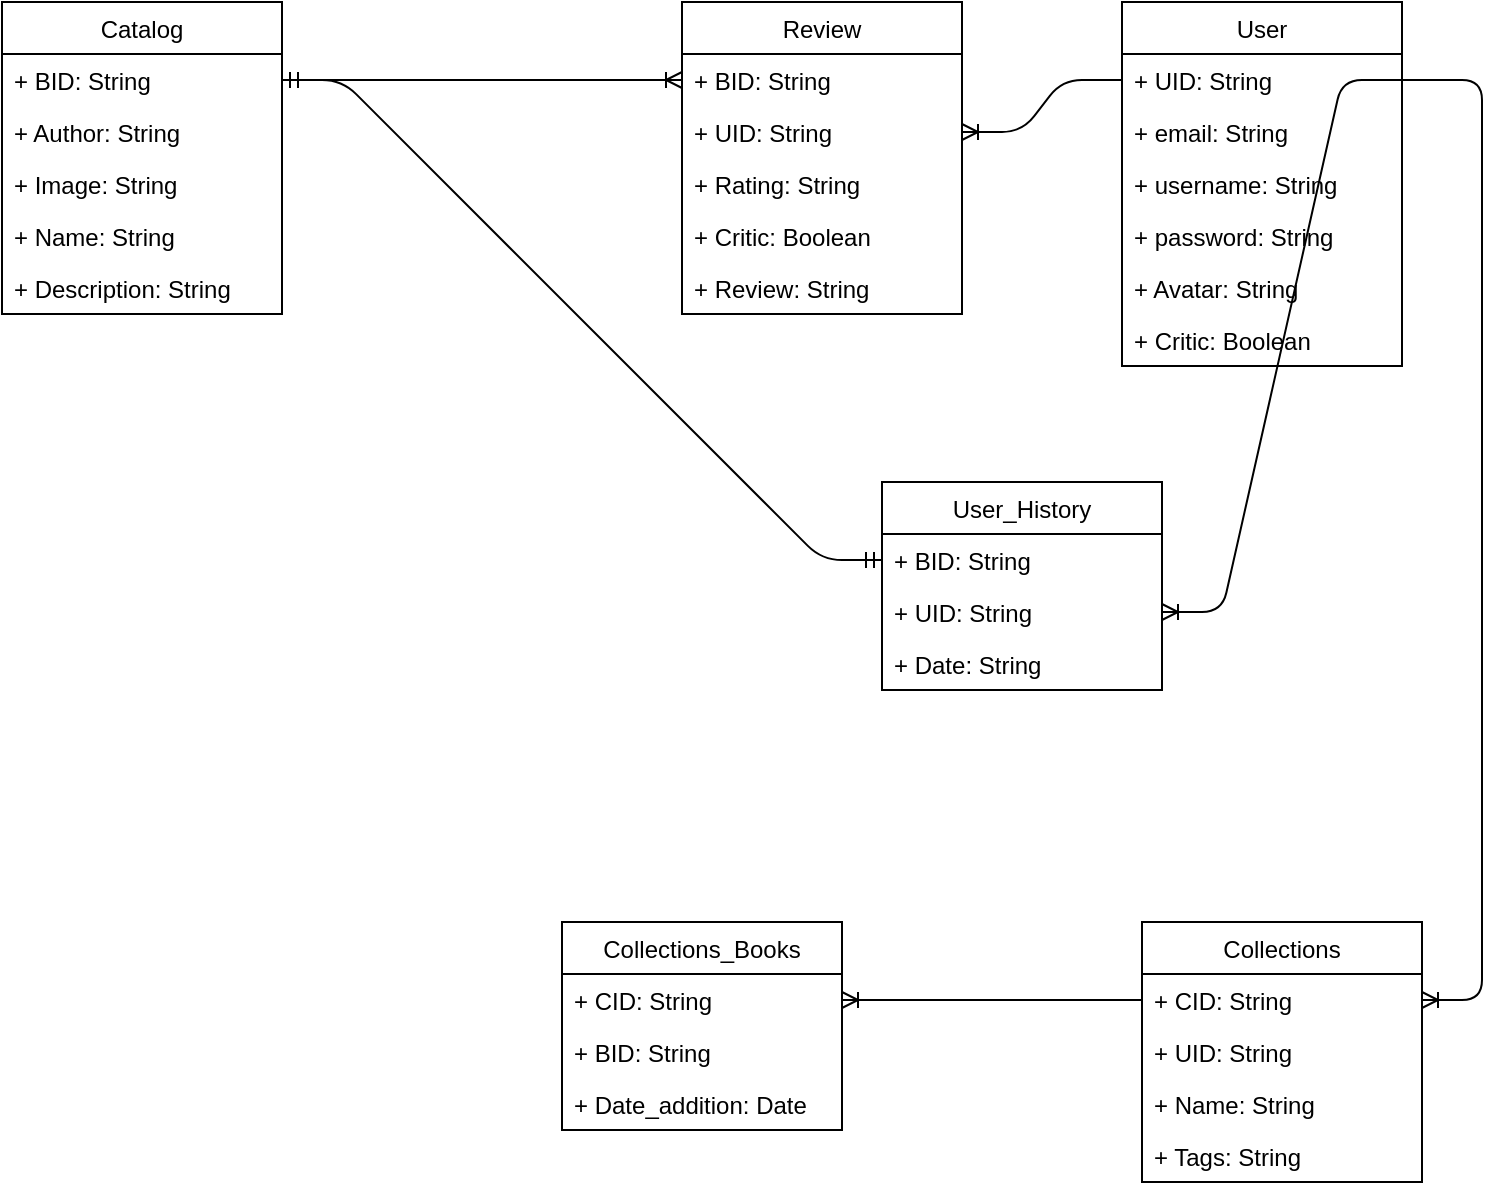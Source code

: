 <mxfile version="13.2.6" type="device"><diagram name="Page-1" id="b520641d-4fe3-3701-9064-5fc419738815"><mxGraphModel dx="1990" dy="1087" grid="1" gridSize="10" guides="1" tooltips="1" connect="1" arrows="1" fold="1" page="1" pageScale="1" pageWidth="1100" pageHeight="850" background="#ffffff" math="0" shadow="0"><root><mxCell id="0"/><mxCell id="1" parent="0"/><mxCell id="s3bTmUtO7_TmdwK7wTxT-1" value="Catalog" style="swimlane;fontStyle=0;childLayout=stackLayout;horizontal=1;startSize=26;fillColor=none;horizontalStack=0;resizeParent=1;resizeParentMax=0;resizeLast=0;collapsible=1;marginBottom=0;" parent="1" vertex="1"><mxGeometry x="120" y="70" width="140" height="156" as="geometry"/></mxCell><mxCell id="s3bTmUtO7_TmdwK7wTxT-2" value="+ BID: String" style="text;strokeColor=none;fillColor=none;align=left;verticalAlign=top;spacingLeft=4;spacingRight=4;overflow=hidden;rotatable=0;points=[[0,0.5],[1,0.5]];portConstraint=eastwest;" parent="s3bTmUtO7_TmdwK7wTxT-1" vertex="1"><mxGeometry y="26" width="140" height="26" as="geometry"/></mxCell><mxCell id="s3bTmUtO7_TmdwK7wTxT-3" value="+ Author: String" style="text;strokeColor=none;fillColor=none;align=left;verticalAlign=top;spacingLeft=4;spacingRight=4;overflow=hidden;rotatable=0;points=[[0,0.5],[1,0.5]];portConstraint=eastwest;" parent="s3bTmUtO7_TmdwK7wTxT-1" vertex="1"><mxGeometry y="52" width="140" height="26" as="geometry"/></mxCell><mxCell id="s3bTmUtO7_TmdwK7wTxT-4" value="+ Image: String" style="text;strokeColor=none;fillColor=none;align=left;verticalAlign=top;spacingLeft=4;spacingRight=4;overflow=hidden;rotatable=0;points=[[0,0.5],[1,0.5]];portConstraint=eastwest;" parent="s3bTmUtO7_TmdwK7wTxT-1" vertex="1"><mxGeometry y="78" width="140" height="26" as="geometry"/></mxCell><mxCell id="s3bTmUtO7_TmdwK7wTxT-5" value="+ Name: String" style="text;strokeColor=none;fillColor=none;align=left;verticalAlign=top;spacingLeft=4;spacingRight=4;overflow=hidden;rotatable=0;points=[[0,0.5],[1,0.5]];portConstraint=eastwest;" parent="s3bTmUtO7_TmdwK7wTxT-1" vertex="1"><mxGeometry y="104" width="140" height="26" as="geometry"/></mxCell><mxCell id="s3bTmUtO7_TmdwK7wTxT-12" value="+ Description: String" style="text;strokeColor=none;fillColor=none;align=left;verticalAlign=top;spacingLeft=4;spacingRight=4;overflow=hidden;rotatable=0;points=[[0,0.5],[1,0.5]];portConstraint=eastwest;" parent="s3bTmUtO7_TmdwK7wTxT-1" vertex="1"><mxGeometry y="130" width="140" height="26" as="geometry"/></mxCell><mxCell id="s3bTmUtO7_TmdwK7wTxT-13" value="User" style="swimlane;fontStyle=0;childLayout=stackLayout;horizontal=1;startSize=26;fillColor=none;horizontalStack=0;resizeParent=1;resizeParentMax=0;resizeLast=0;collapsible=1;marginBottom=0;" parent="1" vertex="1"><mxGeometry x="680" y="70" width="140" height="182" as="geometry"/></mxCell><mxCell id="s3bTmUtO7_TmdwK7wTxT-14" value="+ UID: String" style="text;strokeColor=none;fillColor=none;align=left;verticalAlign=top;spacingLeft=4;spacingRight=4;overflow=hidden;rotatable=0;points=[[0,0.5],[1,0.5]];portConstraint=eastwest;" parent="s3bTmUtO7_TmdwK7wTxT-13" vertex="1"><mxGeometry y="26" width="140" height="26" as="geometry"/></mxCell><mxCell id="s3bTmUtO7_TmdwK7wTxT-15" value="+ email: String" style="text;strokeColor=none;fillColor=none;align=left;verticalAlign=top;spacingLeft=4;spacingRight=4;overflow=hidden;rotatable=0;points=[[0,0.5],[1,0.5]];portConstraint=eastwest;" parent="s3bTmUtO7_TmdwK7wTxT-13" vertex="1"><mxGeometry y="52" width="140" height="26" as="geometry"/></mxCell><mxCell id="s3bTmUtO7_TmdwK7wTxT-16" value="+ username: String" style="text;strokeColor=none;fillColor=none;align=left;verticalAlign=top;spacingLeft=4;spacingRight=4;overflow=hidden;rotatable=0;points=[[0,0.5],[1,0.5]];portConstraint=eastwest;" parent="s3bTmUtO7_TmdwK7wTxT-13" vertex="1"><mxGeometry y="78" width="140" height="26" as="geometry"/></mxCell><mxCell id="s3bTmUtO7_TmdwK7wTxT-17" value="+ password: String" style="text;strokeColor=none;fillColor=none;align=left;verticalAlign=top;spacingLeft=4;spacingRight=4;overflow=hidden;rotatable=0;points=[[0,0.5],[1,0.5]];portConstraint=eastwest;" parent="s3bTmUtO7_TmdwK7wTxT-13" vertex="1"><mxGeometry y="104" width="140" height="26" as="geometry"/></mxCell><mxCell id="s3bTmUtO7_TmdwK7wTxT-18" value="+ Avatar: String" style="text;strokeColor=none;fillColor=none;align=left;verticalAlign=top;spacingLeft=4;spacingRight=4;overflow=hidden;rotatable=0;points=[[0,0.5],[1,0.5]];portConstraint=eastwest;" parent="s3bTmUtO7_TmdwK7wTxT-13" vertex="1"><mxGeometry y="130" width="140" height="26" as="geometry"/></mxCell><mxCell id="T4MIJOyn59apwgThfmt9-4" value="+ Critic: Boolean" style="text;strokeColor=none;fillColor=none;align=left;verticalAlign=top;spacingLeft=4;spacingRight=4;overflow=hidden;rotatable=0;points=[[0,0.5],[1,0.5]];portConstraint=eastwest;" vertex="1" parent="s3bTmUtO7_TmdwK7wTxT-13"><mxGeometry y="156" width="140" height="26" as="geometry"/></mxCell><mxCell id="s3bTmUtO7_TmdwK7wTxT-26" value="Collections_Books" style="swimlane;fontStyle=0;childLayout=stackLayout;horizontal=1;startSize=26;fillColor=none;horizontalStack=0;resizeParent=1;resizeParentMax=0;resizeLast=0;collapsible=1;marginBottom=0;" parent="1" vertex="1"><mxGeometry x="400" y="530" width="140" height="104" as="geometry"/></mxCell><mxCell id="s3bTmUtO7_TmdwK7wTxT-27" value="+ CID: String" style="text;strokeColor=none;fillColor=none;align=left;verticalAlign=top;spacingLeft=4;spacingRight=4;overflow=hidden;rotatable=0;points=[[0,0.5],[1,0.5]];portConstraint=eastwest;" parent="s3bTmUtO7_TmdwK7wTxT-26" vertex="1"><mxGeometry y="26" width="140" height="26" as="geometry"/></mxCell><mxCell id="s3bTmUtO7_TmdwK7wTxT-28" value="+ BID: String" style="text;strokeColor=none;fillColor=none;align=left;verticalAlign=top;spacingLeft=4;spacingRight=4;overflow=hidden;rotatable=0;points=[[0,0.5],[1,0.5]];portConstraint=eastwest;" parent="s3bTmUtO7_TmdwK7wTxT-26" vertex="1"><mxGeometry y="52" width="140" height="26" as="geometry"/></mxCell><mxCell id="s3bTmUtO7_TmdwK7wTxT-31" value="+ Date_addition: Date" style="text;strokeColor=none;fillColor=none;align=left;verticalAlign=top;spacingLeft=4;spacingRight=4;overflow=hidden;rotatable=0;points=[[0,0.5],[1,0.5]];portConstraint=eastwest;" parent="s3bTmUtO7_TmdwK7wTxT-26" vertex="1"><mxGeometry y="78" width="140" height="26" as="geometry"/></mxCell><mxCell id="T4MIJOyn59apwgThfmt9-1" value="" style="edgeStyle=entityRelationEdgeStyle;fontSize=12;html=1;endArrow=ERoneToMany;exitX=1;exitY=0.5;exitDx=0;exitDy=0;entryX=0;entryY=0.5;entryDx=0;entryDy=0;" edge="1" parent="1" source="s3bTmUtO7_TmdwK7wTxT-2" target="s3bTmUtO7_TmdwK7wTxT-7"><mxGeometry width="100" height="100" relative="1" as="geometry"><mxPoint x="300" y="260" as="sourcePoint"/><mxPoint x="400" y="160" as="targetPoint"/></mxGeometry></mxCell><mxCell id="T4MIJOyn59apwgThfmt9-3" value="" style="edgeStyle=entityRelationEdgeStyle;fontSize=12;html=1;endArrow=ERoneToMany;" edge="1" parent="1" source="s3bTmUtO7_TmdwK7wTxT-14" target="s3bTmUtO7_TmdwK7wTxT-8"><mxGeometry width="100" height="100" relative="1" as="geometry"><mxPoint x="500" y="600" as="sourcePoint"/><mxPoint x="600" y="500" as="targetPoint"/></mxGeometry></mxCell><mxCell id="T4MIJOyn59apwgThfmt9-5" value="" style="edgeStyle=entityRelationEdgeStyle;fontSize=12;html=1;endArrow=ERoneToMany;exitX=1;exitY=0.5;exitDx=0;exitDy=0;" edge="1" parent="1" source="s3bTmUtO7_TmdwK7wTxT-14" target="s3bTmUtO7_TmdwK7wTxT-34"><mxGeometry width="100" height="100" relative="1" as="geometry"><mxPoint x="880" y="150" as="sourcePoint"/><mxPoint x="600" y="500" as="targetPoint"/></mxGeometry></mxCell><mxCell id="T4MIJOyn59apwgThfmt9-6" value="" style="edgeStyle=entityRelationEdgeStyle;fontSize=12;html=1;endArrow=ERmandOne;startArrow=ERmandOne;entryX=0;entryY=0.5;entryDx=0;entryDy=0;exitX=1;exitY=0.5;exitDx=0;exitDy=0;" edge="1" parent="1" source="s3bTmUtO7_TmdwK7wTxT-2" target="s3bTmUtO7_TmdwK7wTxT-33"><mxGeometry width="100" height="100" relative="1" as="geometry"><mxPoint x="550" y="520" as="sourcePoint"/><mxPoint x="650" y="420" as="targetPoint"/></mxGeometry></mxCell><mxCell id="s3bTmUtO7_TmdwK7wTxT-6" value="Review" style="swimlane;fontStyle=0;childLayout=stackLayout;horizontal=1;startSize=26;fillColor=none;horizontalStack=0;resizeParent=1;resizeParentMax=0;resizeLast=0;collapsible=1;marginBottom=0;" parent="1" vertex="1"><mxGeometry x="460" y="70" width="140" height="156" as="geometry"/></mxCell><mxCell id="s3bTmUtO7_TmdwK7wTxT-7" value="+ BID: String" style="text;strokeColor=none;fillColor=none;align=left;verticalAlign=top;spacingLeft=4;spacingRight=4;overflow=hidden;rotatable=0;points=[[0,0.5],[1,0.5]];portConstraint=eastwest;" parent="s3bTmUtO7_TmdwK7wTxT-6" vertex="1"><mxGeometry y="26" width="140" height="26" as="geometry"/></mxCell><mxCell id="s3bTmUtO7_TmdwK7wTxT-8" value="+ UID: String" style="text;strokeColor=none;fillColor=none;align=left;verticalAlign=top;spacingLeft=4;spacingRight=4;overflow=hidden;rotatable=0;points=[[0,0.5],[1,0.5]];portConstraint=eastwest;" parent="s3bTmUtO7_TmdwK7wTxT-6" vertex="1"><mxGeometry y="52" width="140" height="26" as="geometry"/></mxCell><mxCell id="s3bTmUtO7_TmdwK7wTxT-9" value="+ Rating: String" style="text;strokeColor=none;fillColor=none;align=left;verticalAlign=top;spacingLeft=4;spacingRight=4;overflow=hidden;rotatable=0;points=[[0,0.5],[1,0.5]];portConstraint=eastwest;" parent="s3bTmUtO7_TmdwK7wTxT-6" vertex="1"><mxGeometry y="78" width="140" height="26" as="geometry"/></mxCell><mxCell id="s3bTmUtO7_TmdwK7wTxT-10" value="+ Critic: Boolean" style="text;strokeColor=none;fillColor=none;align=left;verticalAlign=top;spacingLeft=4;spacingRight=4;overflow=hidden;rotatable=0;points=[[0,0.5],[1,0.5]];portConstraint=eastwest;" parent="s3bTmUtO7_TmdwK7wTxT-6" vertex="1"><mxGeometry y="104" width="140" height="26" as="geometry"/></mxCell><mxCell id="s3bTmUtO7_TmdwK7wTxT-11" value="+ Review: String" style="text;strokeColor=none;fillColor=none;align=left;verticalAlign=top;spacingLeft=4;spacingRight=4;overflow=hidden;rotatable=0;points=[[0,0.5],[1,0.5]];portConstraint=eastwest;" parent="s3bTmUtO7_TmdwK7wTxT-6" vertex="1"><mxGeometry y="130" width="140" height="26" as="geometry"/></mxCell><mxCell id="s3bTmUtO7_TmdwK7wTxT-19" value="Collections" style="swimlane;fontStyle=0;childLayout=stackLayout;horizontal=1;startSize=26;fillColor=none;horizontalStack=0;resizeParent=1;resizeParentMax=0;resizeLast=0;collapsible=1;marginBottom=0;" parent="1" vertex="1"><mxGeometry x="690" y="530" width="140" height="130" as="geometry"/></mxCell><mxCell id="s3bTmUtO7_TmdwK7wTxT-20" value="+ CID: String" style="text;strokeColor=none;fillColor=none;align=left;verticalAlign=top;spacingLeft=4;spacingRight=4;overflow=hidden;rotatable=0;points=[[0,0.5],[1,0.5]];portConstraint=eastwest;" parent="s3bTmUtO7_TmdwK7wTxT-19" vertex="1"><mxGeometry y="26" width="140" height="26" as="geometry"/></mxCell><mxCell id="s3bTmUtO7_TmdwK7wTxT-21" value="+ UID: String" style="text;strokeColor=none;fillColor=none;align=left;verticalAlign=top;spacingLeft=4;spacingRight=4;overflow=hidden;rotatable=0;points=[[0,0.5],[1,0.5]];portConstraint=eastwest;" parent="s3bTmUtO7_TmdwK7wTxT-19" vertex="1"><mxGeometry y="52" width="140" height="26" as="geometry"/></mxCell><mxCell id="s3bTmUtO7_TmdwK7wTxT-22" value="+ Name: String" style="text;strokeColor=none;fillColor=none;align=left;verticalAlign=top;spacingLeft=4;spacingRight=4;overflow=hidden;rotatable=0;points=[[0,0.5],[1,0.5]];portConstraint=eastwest;" parent="s3bTmUtO7_TmdwK7wTxT-19" vertex="1"><mxGeometry y="78" width="140" height="26" as="geometry"/></mxCell><mxCell id="s3bTmUtO7_TmdwK7wTxT-23" value="+ Tags: String" style="text;strokeColor=none;fillColor=none;align=left;verticalAlign=top;spacingLeft=4;spacingRight=4;overflow=hidden;rotatable=0;points=[[0,0.5],[1,0.5]];portConstraint=eastwest;" parent="s3bTmUtO7_TmdwK7wTxT-19" vertex="1"><mxGeometry y="104" width="140" height="26" as="geometry"/></mxCell><mxCell id="T4MIJOyn59apwgThfmt9-7" value="" style="edgeStyle=entityRelationEdgeStyle;fontSize=12;html=1;endArrow=ERoneToMany;" edge="1" parent="1" source="s3bTmUtO7_TmdwK7wTxT-20" target="s3bTmUtO7_TmdwK7wTxT-27"><mxGeometry width="100" height="100" relative="1" as="geometry"><mxPoint x="590" y="660" as="sourcePoint"/><mxPoint x="600" y="500" as="targetPoint"/></mxGeometry></mxCell><mxCell id="s3bTmUtO7_TmdwK7wTxT-32" value="User_History" style="swimlane;fontStyle=0;childLayout=stackLayout;horizontal=1;startSize=26;fillColor=none;horizontalStack=0;resizeParent=1;resizeParentMax=0;resizeLast=0;collapsible=1;marginBottom=0;" parent="1" vertex="1"><mxGeometry x="560" y="310" width="140" height="104" as="geometry"/></mxCell><mxCell id="s3bTmUtO7_TmdwK7wTxT-33" value="+ BID: String" style="text;strokeColor=none;fillColor=none;align=left;verticalAlign=top;spacingLeft=4;spacingRight=4;overflow=hidden;rotatable=0;points=[[0,0.5],[1,0.5]];portConstraint=eastwest;" parent="s3bTmUtO7_TmdwK7wTxT-32" vertex="1"><mxGeometry y="26" width="140" height="26" as="geometry"/></mxCell><mxCell id="s3bTmUtO7_TmdwK7wTxT-34" value="+ UID: String" style="text;strokeColor=none;fillColor=none;align=left;verticalAlign=top;spacingLeft=4;spacingRight=4;overflow=hidden;rotatable=0;points=[[0,0.5],[1,0.5]];portConstraint=eastwest;" parent="s3bTmUtO7_TmdwK7wTxT-32" vertex="1"><mxGeometry y="52" width="140" height="26" as="geometry"/></mxCell><mxCell id="s3bTmUtO7_TmdwK7wTxT-35" value="+ Date: String" style="text;strokeColor=none;fillColor=none;align=left;verticalAlign=top;spacingLeft=4;spacingRight=4;overflow=hidden;rotatable=0;points=[[0,0.5],[1,0.5]];portConstraint=eastwest;" parent="s3bTmUtO7_TmdwK7wTxT-32" vertex="1"><mxGeometry y="78" width="140" height="26" as="geometry"/></mxCell><mxCell id="T4MIJOyn59apwgThfmt9-8" value="" style="edgeStyle=entityRelationEdgeStyle;fontSize=12;html=1;endArrow=ERoneToMany;exitX=1;exitY=0.5;exitDx=0;exitDy=0;" edge="1" parent="1" source="s3bTmUtO7_TmdwK7wTxT-14" target="s3bTmUtO7_TmdwK7wTxT-20"><mxGeometry width="100" height="100" relative="1" as="geometry"><mxPoint x="920" y="240" as="sourcePoint"/><mxPoint x="880" y="570" as="targetPoint"/></mxGeometry></mxCell></root></mxGraphModel></diagram></mxfile>